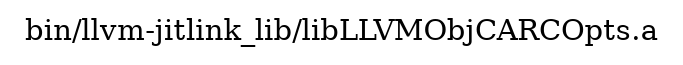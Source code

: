 digraph "bin/llvm-jitlink_lib/libLLVMObjCARCOpts.a" {
	label="bin/llvm-jitlink_lib/libLLVMObjCARCOpts.a";
	rankdir=LR;

}

